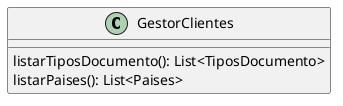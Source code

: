 @startuml GestorClientes
class GestorClientes{
    listarTiposDocumento(): List<TiposDocumento>
    listarPaises(): List<Paises>
}

@enduml